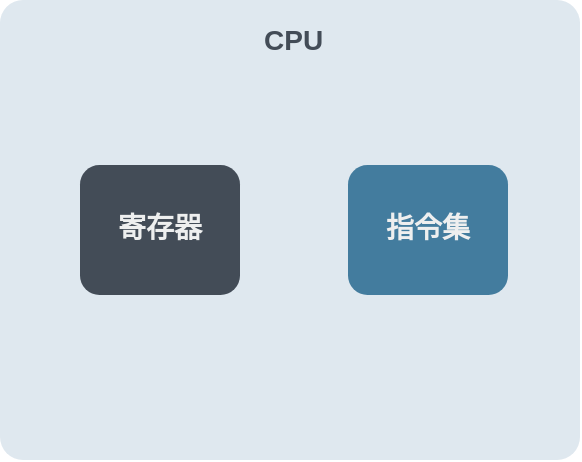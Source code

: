 <mxfile version="14.5.1" type="device" pages="5"><diagram name="1.1-1" id="DOG3nWKbcBOD6nV_yC6p"><mxGraphModel dx="1422" dy="822" grid="1" gridSize="10" guides="1" tooltips="1" connect="1" arrows="1" fold="1" page="1" pageScale="1" pageWidth="827" pageHeight="1169" math="0" shadow="0"><root><mxCell id="f6OD0Ch2QfSBWFuNl2hh-0"/><mxCell id="f6OD0Ch2QfSBWFuNl2hh-1" parent="f6OD0Ch2QfSBWFuNl2hh-0"/><mxCell id="Ia_266kyrnZATEEXWrVu-0" value="" style="rounded=1;whiteSpace=wrap;html=1;fontFamily=Lucida Console;fontColor=#EEEFEF;fillColor=#DFE8EF;strokeColor=none;arcSize=5;glass=0;shadow=0;sketch=0;" parent="f6OD0Ch2QfSBWFuNl2hh-1" vertex="1"><mxGeometry x="200" y="280" width="290" height="230" as="geometry"/></mxCell><mxCell id="NeFrjBGFnijXWIcBeb2m-11" value="CPU" style="text;html=1;strokeColor=none;fillColor=none;align=left;verticalAlign=middle;whiteSpace=wrap;rounded=0;fontColor=#434C57;fontStyle=1;fontSize=14;" parent="f6OD0Ch2QfSBWFuNl2hh-1" vertex="1"><mxGeometry x="330" y="290" width="40" height="20" as="geometry"/></mxCell><mxCell id="Ia_266kyrnZATEEXWrVu-7" value="寄存器" style="rounded=1;whiteSpace=wrap;html=1;fillColor=#434C57;fontColor=#EEEFEF;fontFamily=Lucida Console;strokeColor=none;fontSize=14;fontStyle=1" parent="f6OD0Ch2QfSBWFuNl2hh-1" vertex="1"><mxGeometry x="240" y="362.5" width="80" height="65" as="geometry"/></mxCell><mxCell id="Ia_266kyrnZATEEXWrVu-8" value="指令集" style="rounded=1;whiteSpace=wrap;html=1;fontFamily=Lucida Console;fontColor=#EEEFEF;strokeColor=none;fontStyle=1;fillColor=#437C9E;fontSize=14;" parent="f6OD0Ch2QfSBWFuNl2hh-1" vertex="1"><mxGeometry x="374" y="362.5" width="80" height="65" as="geometry"/></mxCell></root></mxGraphModel></diagram><diagram name="2.1-1" id="IKj78yKZNINMgqY6vlfn"><mxGraphModel dx="1422" dy="822" grid="1" gridSize="10" guides="1" tooltips="1" connect="1" arrows="1" fold="1" page="1" pageScale="1" pageWidth="827" pageHeight="1169" math="0" shadow="0"><root><mxCell id="s7JaSu9x8JwrG9Dz7s-d-0"/><mxCell id="s7JaSu9x8JwrG9Dz7s-d-1" parent="s7JaSu9x8JwrG9Dz7s-d-0"/><mxCell id="s7JaSu9x8JwrG9Dz7s-d-2" value="" style="shape=table;html=1;whiteSpace=wrap;startSize=0;container=1;collapsible=0;childLayout=tableLayout;" parent="s7JaSu9x8JwrG9Dz7s-d-1" vertex="1"><mxGeometry x="270" y="150" width="70" height="160" as="geometry"/></mxCell><mxCell id="s7JaSu9x8JwrG9Dz7s-d-3" value="" style="shape=partialRectangle;html=1;whiteSpace=wrap;collapsible=0;dropTarget=0;pointerEvents=0;fillColor=none;top=0;left=0;bottom=0;right=0;points=[[0,0.5],[1,0.5]];portConstraint=eastwest;" parent="s7JaSu9x8JwrG9Dz7s-d-2" vertex="1"><mxGeometry width="70" height="40" as="geometry"/></mxCell><mxCell id="s7JaSu9x8JwrG9Dz7s-d-4" value="1 字节" style="shape=partialRectangle;html=1;whiteSpace=wrap;connectable=0;overflow=hidden;fillColor=none;top=0;left=0;bottom=0;right=0;" parent="s7JaSu9x8JwrG9Dz7s-d-3" vertex="1"><mxGeometry width="70" height="40" as="geometry"/></mxCell><mxCell id="s7JaSu9x8JwrG9Dz7s-d-5" value="" style="shape=partialRectangle;html=1;whiteSpace=wrap;collapsible=0;dropTarget=0;pointerEvents=0;fillColor=none;top=0;left=0;bottom=0;right=0;points=[[0,0.5],[1,0.5]];portConstraint=eastwest;" parent="s7JaSu9x8JwrG9Dz7s-d-2" vertex="1"><mxGeometry y="40" width="70" height="40" as="geometry"/></mxCell><mxCell id="s7JaSu9x8JwrG9Dz7s-d-6" value="...." style="shape=partialRectangle;html=1;whiteSpace=wrap;connectable=0;overflow=hidden;fillColor=none;top=0;left=0;bottom=0;right=0;" parent="s7JaSu9x8JwrG9Dz7s-d-5" vertex="1"><mxGeometry width="70" height="40" as="geometry"/></mxCell><mxCell id="s7JaSu9x8JwrG9Dz7s-d-7" value="" style="shape=partialRectangle;html=1;whiteSpace=wrap;collapsible=0;dropTarget=0;pointerEvents=0;fillColor=none;top=0;left=0;bottom=0;right=0;points=[[0,0.5],[1,0.5]];portConstraint=eastwest;" parent="s7JaSu9x8JwrG9Dz7s-d-2" vertex="1"><mxGeometry y="80" width="70" height="40" as="geometry"/></mxCell><mxCell id="s7JaSu9x8JwrG9Dz7s-d-8" value="1 字节" style="shape=partialRectangle;html=1;whiteSpace=wrap;connectable=0;overflow=hidden;fillColor=none;top=0;left=0;bottom=0;right=0;" parent="s7JaSu9x8JwrG9Dz7s-d-7" vertex="1"><mxGeometry width="70" height="40" as="geometry"/></mxCell><mxCell id="s7JaSu9x8JwrG9Dz7s-d-9" value="" style="shape=partialRectangle;html=1;whiteSpace=wrap;collapsible=0;dropTarget=0;pointerEvents=0;fillColor=none;top=0;left=0;bottom=0;right=0;points=[[0,0.5],[1,0.5]];portConstraint=eastwest;" parent="s7JaSu9x8JwrG9Dz7s-d-2" vertex="1"><mxGeometry y="120" width="70" height="40" as="geometry"/></mxCell><mxCell id="s7JaSu9x8JwrG9Dz7s-d-10" value="1 字节" style="shape=partialRectangle;html=1;whiteSpace=wrap;connectable=0;overflow=hidden;fillColor=none;top=0;left=0;bottom=0;right=0;" parent="s7JaSu9x8JwrG9Dz7s-d-9" vertex="1"><mxGeometry width="70" height="40" as="geometry"/></mxCell><mxCell id="T1Ur1wv7ZUI6JFdwx1V8-0" value="0x00000" style="text;html=1;resizable=0;autosize=1;align=center;verticalAlign=middle;points=[];fillColor=none;strokeColor=none;rounded=0;" parent="s7JaSu9x8JwrG9Dz7s-d-1" vertex="1"><mxGeometry x="210" y="280" width="60" height="20" as="geometry"/></mxCell><mxCell id="T1Ur1wv7ZUI6JFdwx1V8-1" value="0x00001" style="text;html=1;resizable=0;autosize=1;align=center;verticalAlign=middle;points=[];fillColor=none;strokeColor=none;rounded=0;" parent="s7JaSu9x8JwrG9Dz7s-d-1" vertex="1"><mxGeometry x="210" y="240" width="60" height="20" as="geometry"/></mxCell><mxCell id="T1Ur1wv7ZUI6JFdwx1V8-2" value="0xFFFF" style="text;html=1;resizable=0;autosize=1;align=center;verticalAlign=middle;points=[];fillColor=none;strokeColor=none;rounded=0;" parent="s7JaSu9x8JwrG9Dz7s-d-1" vertex="1"><mxGeometry x="210" y="160" width="60" height="20" as="geometry"/></mxCell></root></mxGraphModel></diagram><diagram name="2.2-1" id="SOxJufvj9TrY51AUUhO3"><mxGraphModel dx="1422" dy="822" grid="1" gridSize="10" guides="1" tooltips="1" connect="1" arrows="1" fold="1" page="1" pageScale="1" pageWidth="827" pageHeight="1169" math="0" shadow="0"><root><mxCell id="x5aP7y7zrDSFWj1ggqoi-0"/><mxCell id="x5aP7y7zrDSFWj1ggqoi-1" parent="x5aP7y7zrDSFWj1ggqoi-0"/><mxCell id="x5aP7y7zrDSFWj1ggqoi-14" value="CPU 从 PC 中读取下一条指令的地址" style="rounded=0;whiteSpace=wrap;html=1;" parent="x5aP7y7zrDSFWj1ggqoi-1" vertex="1"><mxGeometry x="190" y="120" width="120" height="60" as="geometry"/></mxCell><mxCell id="x5aP7y7zrDSFWj1ggqoi-15" value="CPU 从内存读取指令" style="rounded=0;whiteSpace=wrap;html=1;" parent="x5aP7y7zrDSFWj1ggqoi-1" vertex="1"><mxGeometry x="190" y="220" width="120" height="60" as="geometry"/></mxCell><mxCell id="x5aP7y7zrDSFWj1ggqoi-16" value="CPU 将指令送入指令翻译器翻译指令，得到真正的指令，数据，内存单元的地址" style="rounded=0;whiteSpace=wrap;html=1;" parent="x5aP7y7zrDSFWj1ggqoi-1" vertex="1"><mxGeometry x="190" y="320" width="120" height="60" as="geometry"/></mxCell></root></mxGraphModel></diagram><diagram id="Gd_ocVX1H2c2LT8qHoc_" name="2.4-1"><mxGraphModel dx="1422" dy="822" grid="1" gridSize="10" guides="1" tooltips="1" connect="1" arrows="1" fold="1" page="1" pageScale="1" pageWidth="827" pageHeight="1169" math="0" shadow="0"><root><mxCell id="0"/><mxCell id="1" parent="0"/><mxCell id="reevtKjvZKbgUkVQHlrc-2" value="" style="shape=table;html=1;whiteSpace=wrap;startSize=0;container=1;collapsible=0;childLayout=tableLayout;" parent="1" vertex="1"><mxGeometry x="320" y="150" width="160" height="160" as="geometry"/></mxCell><mxCell id="reevtKjvZKbgUkVQHlrc-3" value="" style="shape=partialRectangle;html=1;whiteSpace=wrap;collapsible=0;dropTarget=0;pointerEvents=0;fillColor=none;top=0;left=0;bottom=0;right=0;points=[[0,0.5],[1,0.5]];portConstraint=eastwest;" parent="reevtKjvZKbgUkVQHlrc-2" vertex="1"><mxGeometry width="160" height="40" as="geometry"/></mxCell><mxCell id="reevtKjvZKbgUkVQHlrc-4" value="50 字节" style="shape=partialRectangle;html=1;whiteSpace=wrap;connectable=0;overflow=hidden;fillColor=none;top=0;left=0;bottom=0;right=0;" parent="reevtKjvZKbgUkVQHlrc-3" vertex="1"><mxGeometry width="160" height="40" as="geometry"/></mxCell><mxCell id="reevtKjvZKbgUkVQHlrc-5" value="" style="shape=partialRectangle;html=1;whiteSpace=wrap;collapsible=0;dropTarget=0;pointerEvents=0;fillColor=none;top=0;left=0;bottom=0;right=0;points=[[0,0.5],[1,0.5]];portConstraint=eastwest;" parent="reevtKjvZKbgUkVQHlrc-2" vertex="1"><mxGeometry y="40" width="160" height="40" as="geometry"/></mxCell><mxCell id="reevtKjvZKbgUkVQHlrc-6" value="50 字节" style="shape=partialRectangle;html=1;whiteSpace=wrap;connectable=0;overflow=hidden;fillColor=none;top=0;left=0;bottom=0;right=0;" parent="reevtKjvZKbgUkVQHlrc-5" vertex="1"><mxGeometry width="160" height="40" as="geometry"/></mxCell><mxCell id="reevtKjvZKbgUkVQHlrc-7" value="" style="shape=partialRectangle;html=1;whiteSpace=wrap;collapsible=0;dropTarget=0;pointerEvents=0;fillColor=none;top=0;left=0;bottom=0;right=0;points=[[0,0.5],[1,0.5]];portConstraint=eastwest;" parent="reevtKjvZKbgUkVQHlrc-2" vertex="1"><mxGeometry y="80" width="160" height="40" as="geometry"/></mxCell><mxCell id="reevtKjvZKbgUkVQHlrc-8" value="4 字节" style="shape=partialRectangle;html=1;whiteSpace=wrap;connectable=0;overflow=hidden;fillColor=none;top=0;left=0;bottom=0;right=0;" parent="reevtKjvZKbgUkVQHlrc-7" vertex="1"><mxGeometry width="160" height="40" as="geometry"/></mxCell><mxCell id="reevtKjvZKbgUkVQHlrc-9" value="" style="shape=partialRectangle;html=1;whiteSpace=wrap;collapsible=0;dropTarget=0;pointerEvents=0;fillColor=none;top=0;left=0;bottom=0;right=0;points=[[0,0.5],[1,0.5]];portConstraint=eastwest;" parent="reevtKjvZKbgUkVQHlrc-2" vertex="1"><mxGeometry y="120" width="160" height="40" as="geometry"/></mxCell><mxCell id="reevtKjvZKbgUkVQHlrc-10" value="4 字节" style="shape=partialRectangle;html=1;whiteSpace=wrap;connectable=0;overflow=hidden;fillColor=none;top=0;left=0;bottom=0;right=0;" parent="reevtKjvZKbgUkVQHlrc-9" vertex="1"><mxGeometry width="160" height="40" as="geometry"/></mxCell><mxCell id="reevtKjvZKbgUkVQHlrc-17" value="customer's name" style="text;html=1;resizable=0;autosize=1;align=center;verticalAlign=middle;points=[];fillColor=none;strokeColor=none;rounded=0;" parent="1" vertex="1"><mxGeometry x="151" y="140" width="110" height="20" as="geometry"/></mxCell><mxCell id="reevtKjvZKbgUkVQHlrc-18" value="" style="endArrow=classic;html=1;dashed=1;" parent="1" edge="1"><mxGeometry width="50" height="50" relative="1" as="geometry"><mxPoint x="260" y="150" as="sourcePoint"/><mxPoint x="320" y="150" as="targetPoint"/></mxGeometry></mxCell><mxCell id="DWn8jwxU35r8vpMlTEYc-1" value="customer's address" style="text;html=1;resizable=0;autosize=1;align=center;verticalAlign=middle;points=[];fillColor=none;strokeColor=none;rounded=0;" parent="1" vertex="1"><mxGeometry x="146" y="180" width="120" height="20" as="geometry"/></mxCell><mxCell id="DWn8jwxU35r8vpMlTEYc-2" value="" style="endArrow=classic;html=1;dashed=1;" parent="1" edge="1"><mxGeometry width="50" height="50" relative="1" as="geometry"><mxPoint x="260" y="190" as="sourcePoint"/><mxPoint x="320" y="190" as="targetPoint"/></mxGeometry></mxCell><mxCell id="DWn8jwxU35r8vpMlTEYc-3" value="customer's age" style="text;html=1;resizable=0;autosize=1;align=center;verticalAlign=middle;points=[];fillColor=none;strokeColor=none;rounded=0;" parent="1" vertex="1"><mxGeometry x="166" y="220" width="100" height="20" as="geometry"/></mxCell><mxCell id="DWn8jwxU35r8vpMlTEYc-4" value="" style="endArrow=classic;html=1;dashed=1;" parent="1" edge="1"><mxGeometry width="50" height="50" relative="1" as="geometry"><mxPoint x="260" y="230" as="sourcePoint"/><mxPoint x="320" y="230" as="targetPoint"/></mxGeometry></mxCell><mxCell id="DWn8jwxU35r8vpMlTEYc-5" value="customer's id number" style="text;html=1;resizable=0;autosize=1;align=center;verticalAlign=middle;points=[];fillColor=none;strokeColor=none;rounded=0;" parent="1" vertex="1"><mxGeometry x="134" y="260" width="130" height="20" as="geometry"/></mxCell><mxCell id="DWn8jwxU35r8vpMlTEYc-6" value="" style="endArrow=classic;html=1;dashed=1;" parent="1" edge="1"><mxGeometry width="50" height="50" relative="1" as="geometry"><mxPoint x="260" y="270" as="sourcePoint"/><mxPoint x="320" y="270" as="targetPoint"/></mxGeometry></mxCell><mxCell id="DWn8jwxU35r8vpMlTEYc-7" value="start of record" style="text;html=1;resizable=0;autosize=1;align=center;verticalAlign=middle;points=[];fillColor=none;strokeColor=none;rounded=0;" parent="1" vertex="1"><mxGeometry x="540" y="140" width="90" height="20" as="geometry"/></mxCell><mxCell id="DWn8jwxU35r8vpMlTEYc-8" value="" style="endArrow=classic;html=1;dashed=1;" parent="1" edge="1"><mxGeometry width="50" height="50" relative="1" as="geometry"><mxPoint x="540" y="150" as="sourcePoint"/><mxPoint x="480" y="150" as="targetPoint"/></mxGeometry></mxCell></root></mxGraphModel></diagram><diagram name="2.4-2" id="MR8Hvd9e9sLQavEYLY2M"><mxGraphModel dx="1422" dy="822" grid="1" gridSize="10" guides="1" tooltips="1" connect="1" arrows="1" fold="1" page="1" pageScale="1" pageWidth="827" pageHeight="1169" math="0" shadow="0"><root><mxCell id="1YOyAN9ovQpStRQ9CgyB-0"/><mxCell id="1YOyAN9ovQpStRQ9CgyB-1" parent="1YOyAN9ovQpStRQ9CgyB-0"/><mxCell id="1YOyAN9ovQpStRQ9CgyB-2" value="" style="shape=table;html=1;whiteSpace=wrap;startSize=0;container=1;collapsible=0;childLayout=tableLayout;" parent="1YOyAN9ovQpStRQ9CgyB-1" vertex="1"><mxGeometry x="320" y="150" width="160" height="143" as="geometry"/></mxCell><mxCell id="1YOyAN9ovQpStRQ9CgyB-3" value="" style="shape=partialRectangle;html=1;whiteSpace=wrap;collapsible=0;dropTarget=0;pointerEvents=0;fillColor=none;top=0;left=0;bottom=0;right=0;points=[[0,0.5],[1,0.5]];portConstraint=eastwest;" parent="1YOyAN9ovQpStRQ9CgyB-2" vertex="1"><mxGeometry width="160" height="36" as="geometry"/></mxCell><mxCell id="1YOyAN9ovQpStRQ9CgyB-4" value="4 字节" style="shape=partialRectangle;html=1;whiteSpace=wrap;connectable=0;overflow=hidden;fillColor=none;top=0;left=0;bottom=0;right=0;" parent="1YOyAN9ovQpStRQ9CgyB-3" vertex="1"><mxGeometry width="160" height="36" as="geometry"/></mxCell><mxCell id="1YOyAN9ovQpStRQ9CgyB-32" value="" style="shape=partialRectangle;html=1;whiteSpace=wrap;collapsible=0;dropTarget=0;pointerEvents=0;fillColor=none;top=0;left=0;bottom=0;right=0;points=[[0,0.5],[1,0.5]];portConstraint=eastwest;" parent="1YOyAN9ovQpStRQ9CgyB-2" vertex="1"><mxGeometry y="36" width="160" height="36" as="geometry"/></mxCell><mxCell id="1YOyAN9ovQpStRQ9CgyB-33" value="4 字节" style="shape=partialRectangle;html=1;whiteSpace=wrap;connectable=0;overflow=hidden;fillColor=none;top=0;left=0;bottom=0;right=0;" parent="1YOyAN9ovQpStRQ9CgyB-32" vertex="1"><mxGeometry width="160" height="36" as="geometry"/></mxCell><mxCell id="1YOyAN9ovQpStRQ9CgyB-30" value="" style="shape=partialRectangle;html=1;whiteSpace=wrap;collapsible=0;dropTarget=0;pointerEvents=0;fillColor=none;top=0;left=0;bottom=0;right=0;points=[[0,0.5],[1,0.5]];portConstraint=eastwest;" parent="1YOyAN9ovQpStRQ9CgyB-2" vertex="1"><mxGeometry y="72" width="160" height="36" as="geometry"/></mxCell><mxCell id="1YOyAN9ovQpStRQ9CgyB-31" value="4 字节" style="shape=partialRectangle;html=1;whiteSpace=wrap;connectable=0;overflow=hidden;fillColor=none;top=0;left=0;bottom=0;right=0;" parent="1YOyAN9ovQpStRQ9CgyB-30" vertex="1"><mxGeometry width="160" height="36" as="geometry"/></mxCell><mxCell id="1YOyAN9ovQpStRQ9CgyB-5" value="" style="shape=partialRectangle;html=1;whiteSpace=wrap;collapsible=0;dropTarget=0;pointerEvents=0;fillColor=none;top=0;left=0;bottom=0;right=0;points=[[0,0.5],[1,0.5]];portConstraint=eastwest;" parent="1YOyAN9ovQpStRQ9CgyB-2" vertex="1"><mxGeometry y="108" width="160" height="35" as="geometry"/></mxCell><mxCell id="1YOyAN9ovQpStRQ9CgyB-6" value="4 字节" style="shape=partialRectangle;html=1;whiteSpace=wrap;connectable=0;overflow=hidden;fillColor=none;top=0;left=0;bottom=0;right=0;" parent="1YOyAN9ovQpStRQ9CgyB-5" vertex="1"><mxGeometry width="160" height="35" as="geometry"/></mxCell><mxCell id="1YOyAN9ovQpStRQ9CgyB-11" value="customer's name pointer" style="text;html=1;resizable=0;autosize=1;align=center;verticalAlign=middle;points=[];fillColor=none;strokeColor=none;rounded=0;" parent="1YOyAN9ovQpStRQ9CgyB-1" vertex="1"><mxGeometry x="114" y="160" width="150" height="20" as="geometry"/></mxCell><mxCell id="1YOyAN9ovQpStRQ9CgyB-12" value="" style="endArrow=classic;html=1;dashed=1;" parent="1YOyAN9ovQpStRQ9CgyB-1" edge="1"><mxGeometry width="50" height="50" relative="1" as="geometry"><mxPoint x="260" y="170" as="sourcePoint"/><mxPoint x="320" y="170" as="targetPoint"/></mxGeometry></mxCell><mxCell id="1YOyAN9ovQpStRQ9CgyB-13" value="customer's address pointer" style="text;html=1;resizable=0;autosize=1;align=center;verticalAlign=middle;points=[];fillColor=none;strokeColor=none;rounded=0;" parent="1YOyAN9ovQpStRQ9CgyB-1" vertex="1"><mxGeometry x="104" y="195" width="160" height="20" as="geometry"/></mxCell><mxCell id="1YOyAN9ovQpStRQ9CgyB-14" value="" style="endArrow=classic;html=1;dashed=1;" parent="1YOyAN9ovQpStRQ9CgyB-1" edge="1"><mxGeometry width="50" height="50" relative="1" as="geometry"><mxPoint x="260" y="205" as="sourcePoint"/><mxPoint x="320" y="205" as="targetPoint"/></mxGeometry></mxCell><mxCell id="1YOyAN9ovQpStRQ9CgyB-15" value="customer's age pointer" style="text;html=1;resizable=0;autosize=1;align=center;verticalAlign=middle;points=[];fillColor=none;strokeColor=none;rounded=0;" parent="1YOyAN9ovQpStRQ9CgyB-1" vertex="1"><mxGeometry x="119" y="232" width="140" height="20" as="geometry"/></mxCell><mxCell id="1YOyAN9ovQpStRQ9CgyB-16" value="" style="endArrow=classic;html=1;dashed=1;" parent="1YOyAN9ovQpStRQ9CgyB-1" edge="1"><mxGeometry width="50" height="50" relative="1" as="geometry"><mxPoint x="260" y="242" as="sourcePoint"/><mxPoint x="320" y="242" as="targetPoint"/></mxGeometry></mxCell><mxCell id="1YOyAN9ovQpStRQ9CgyB-17" value="customer's id number pointer" style="text;html=1;resizable=0;autosize=1;align=center;verticalAlign=middle;points=[];fillColor=none;strokeColor=none;rounded=0;" parent="1YOyAN9ovQpStRQ9CgyB-1" vertex="1"><mxGeometry x="89" y="267" width="170" height="20" as="geometry"/></mxCell><mxCell id="1YOyAN9ovQpStRQ9CgyB-18" value="" style="endArrow=classic;html=1;dashed=1;" parent="1YOyAN9ovQpStRQ9CgyB-1" edge="1"><mxGeometry width="50" height="50" relative="1" as="geometry"><mxPoint x="260" y="277" as="sourcePoint"/><mxPoint x="320" y="277" as="targetPoint"/></mxGeometry></mxCell><mxCell id="1YOyAN9ovQpStRQ9CgyB-26" value="customer's name&lt;br&gt;(50 字节)" style="rounded=0;whiteSpace=wrap;html=1;" parent="1YOyAN9ovQpStRQ9CgyB-1" vertex="1"><mxGeometry x="610" y="80" width="120" height="60" as="geometry"/></mxCell><mxCell id="1YOyAN9ovQpStRQ9CgyB-27" value="customer's address&lt;br&gt;(50 字节)" style="rounded=0;whiteSpace=wrap;html=1;" parent="1YOyAN9ovQpStRQ9CgyB-1" vertex="1"><mxGeometry x="610" y="174" width="120" height="60" as="geometry"/></mxCell><mxCell id="1YOyAN9ovQpStRQ9CgyB-28" value="customer's age&lt;br&gt;(4 字节)" style="rounded=0;whiteSpace=wrap;html=1;" parent="1YOyAN9ovQpStRQ9CgyB-1" vertex="1"><mxGeometry x="610" y="280" width="120" height="60" as="geometry"/></mxCell><mxCell id="1YOyAN9ovQpStRQ9CgyB-29" value="customer's id number&lt;br&gt;(4 字节)" style="rounded=0;whiteSpace=wrap;html=1;" parent="1YOyAN9ovQpStRQ9CgyB-1" vertex="1"><mxGeometry x="610" y="380" width="120" height="60" as="geometry"/></mxCell><mxCell id="1YOyAN9ovQpStRQ9CgyB-34" style="edgeStyle=orthogonalEdgeStyle;rounded=0;orthogonalLoop=1;jettySize=auto;html=1;entryX=0;entryY=0.617;entryDx=0;entryDy=0;entryPerimeter=0;" parent="1YOyAN9ovQpStRQ9CgyB-1" source="1YOyAN9ovQpStRQ9CgyB-3" target="1YOyAN9ovQpStRQ9CgyB-26" edge="1"><mxGeometry relative="1" as="geometry"/></mxCell><mxCell id="1YOyAN9ovQpStRQ9CgyB-35" style="edgeStyle=orthogonalEdgeStyle;rounded=0;orthogonalLoop=1;jettySize=auto;html=1;" parent="1YOyAN9ovQpStRQ9CgyB-1" source="1YOyAN9ovQpStRQ9CgyB-32" target="1YOyAN9ovQpStRQ9CgyB-27" edge="1"><mxGeometry relative="1" as="geometry"/></mxCell><mxCell id="1YOyAN9ovQpStRQ9CgyB-36" style="edgeStyle=orthogonalEdgeStyle;rounded=0;orthogonalLoop=1;jettySize=auto;html=1;entryX=0;entryY=0.5;entryDx=0;entryDy=0;" parent="1YOyAN9ovQpStRQ9CgyB-1" source="1YOyAN9ovQpStRQ9CgyB-30" target="1YOyAN9ovQpStRQ9CgyB-28" edge="1"><mxGeometry relative="1" as="geometry"/></mxCell><mxCell id="1YOyAN9ovQpStRQ9CgyB-37" style="edgeStyle=orthogonalEdgeStyle;rounded=0;orthogonalLoop=1;jettySize=auto;html=1;exitX=1;exitY=0.5;exitDx=0;exitDy=0;entryX=0;entryY=0.5;entryDx=0;entryDy=0;" parent="1YOyAN9ovQpStRQ9CgyB-1" source="1YOyAN9ovQpStRQ9CgyB-5" target="1YOyAN9ovQpStRQ9CgyB-29" edge="1"><mxGeometry relative="1" as="geometry"><Array as="points"><mxPoint x="530" y="276"/><mxPoint x="530" y="410"/></Array></mxGeometry></mxCell></root></mxGraphModel></diagram></mxfile>